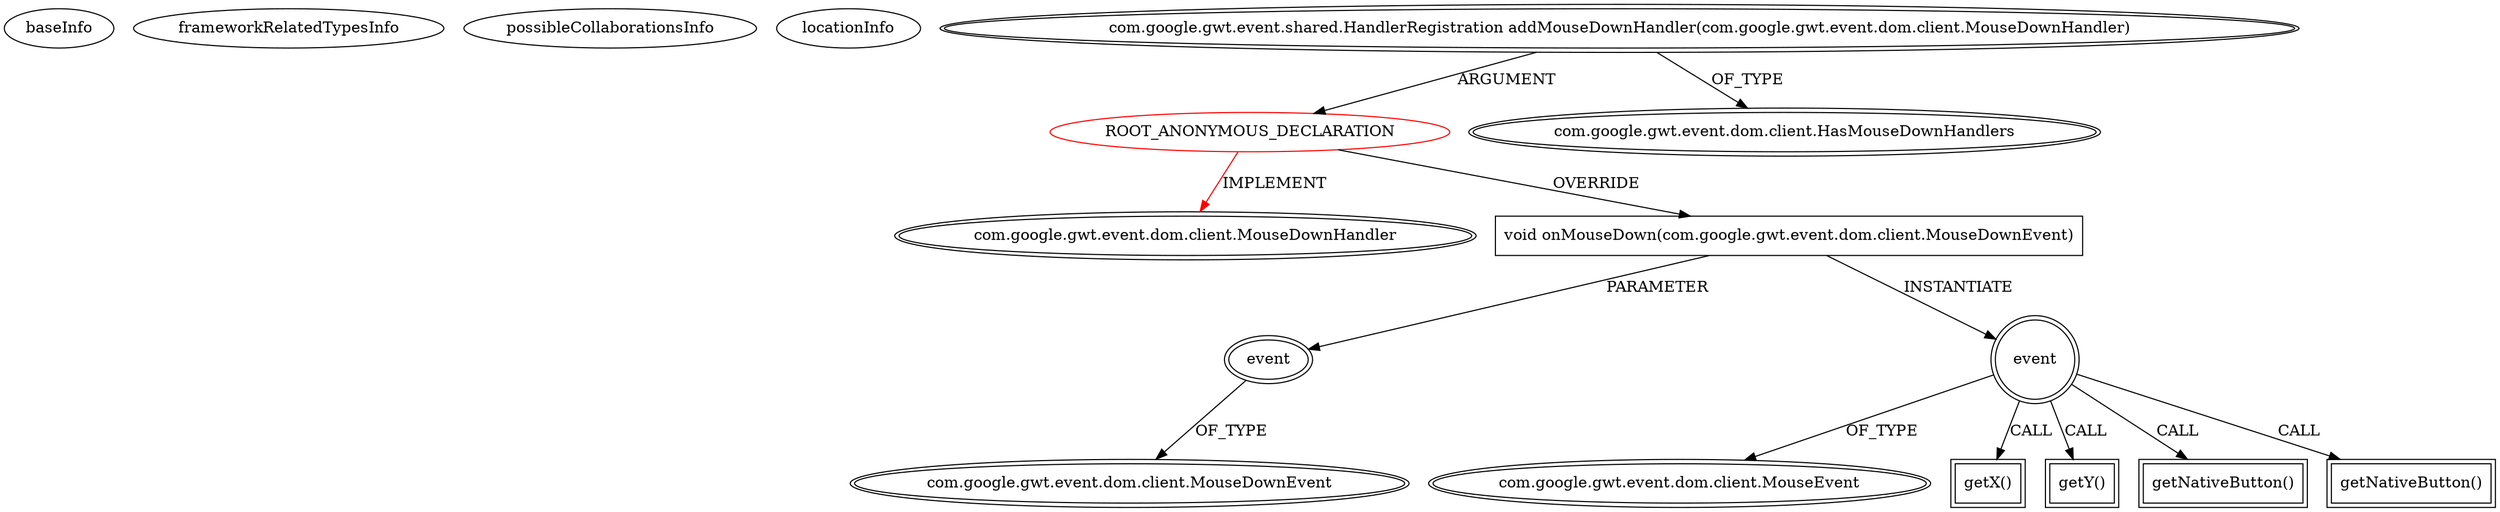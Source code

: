 digraph {
baseInfo[graphId=1374,category="extension_graph",isAnonymous=true,possibleRelation=false]
frameworkRelatedTypesInfo[0="com.google.gwt.event.dom.client.MouseDownHandler"]
possibleCollaborationsInfo[]
locationInfo[projectName="ghillairet-gef-gwt",filePath="/ghillairet-gef-gwt/gef-gwt-master/src/main/java/org/eclipse/swt/widgets/Widget.java",contextSignature="void addListeners()",graphId="1374"]
0[label="ROOT_ANONYMOUS_DECLARATION",vertexType="ROOT_ANONYMOUS_DECLARATION",isFrameworkType=false,color=red]
1[label="com.google.gwt.event.dom.client.MouseDownHandler",vertexType="FRAMEWORK_INTERFACE_TYPE",isFrameworkType=true,peripheries=2]
2[label="com.google.gwt.event.shared.HandlerRegistration addMouseDownHandler(com.google.gwt.event.dom.client.MouseDownHandler)",vertexType="OUTSIDE_CALL",isFrameworkType=true,peripheries=2]
3[label="com.google.gwt.event.dom.client.HasMouseDownHandlers",vertexType="FRAMEWORK_INTERFACE_TYPE",isFrameworkType=true,peripheries=2]
4[label="void onMouseDown(com.google.gwt.event.dom.client.MouseDownEvent)",vertexType="OVERRIDING_METHOD_DECLARATION",isFrameworkType=false,shape=box]
5[label="event",vertexType="PARAMETER_DECLARATION",isFrameworkType=true,peripheries=2]
6[label="com.google.gwt.event.dom.client.MouseDownEvent",vertexType="FRAMEWORK_CLASS_TYPE",isFrameworkType=true,peripheries=2]
7[label="event",vertexType="VARIABLE_EXPRESION",isFrameworkType=true,peripheries=2,shape=circle]
9[label="com.google.gwt.event.dom.client.MouseEvent",vertexType="FRAMEWORK_CLASS_TYPE",isFrameworkType=true,peripheries=2]
8[label="getX()",vertexType="INSIDE_CALL",isFrameworkType=true,peripheries=2,shape=box]
11[label="getY()",vertexType="INSIDE_CALL",isFrameworkType=true,peripheries=2,shape=box]
13[label="getNativeButton()",vertexType="INSIDE_CALL",isFrameworkType=true,peripheries=2,shape=box]
15[label="getNativeButton()",vertexType="INSIDE_CALL",isFrameworkType=true,peripheries=2,shape=box]
0->1[label="IMPLEMENT",color=red]
2->0[label="ARGUMENT"]
2->3[label="OF_TYPE"]
0->4[label="OVERRIDE"]
5->6[label="OF_TYPE"]
4->5[label="PARAMETER"]
4->7[label="INSTANTIATE"]
7->9[label="OF_TYPE"]
7->8[label="CALL"]
7->11[label="CALL"]
7->13[label="CALL"]
7->15[label="CALL"]
}
